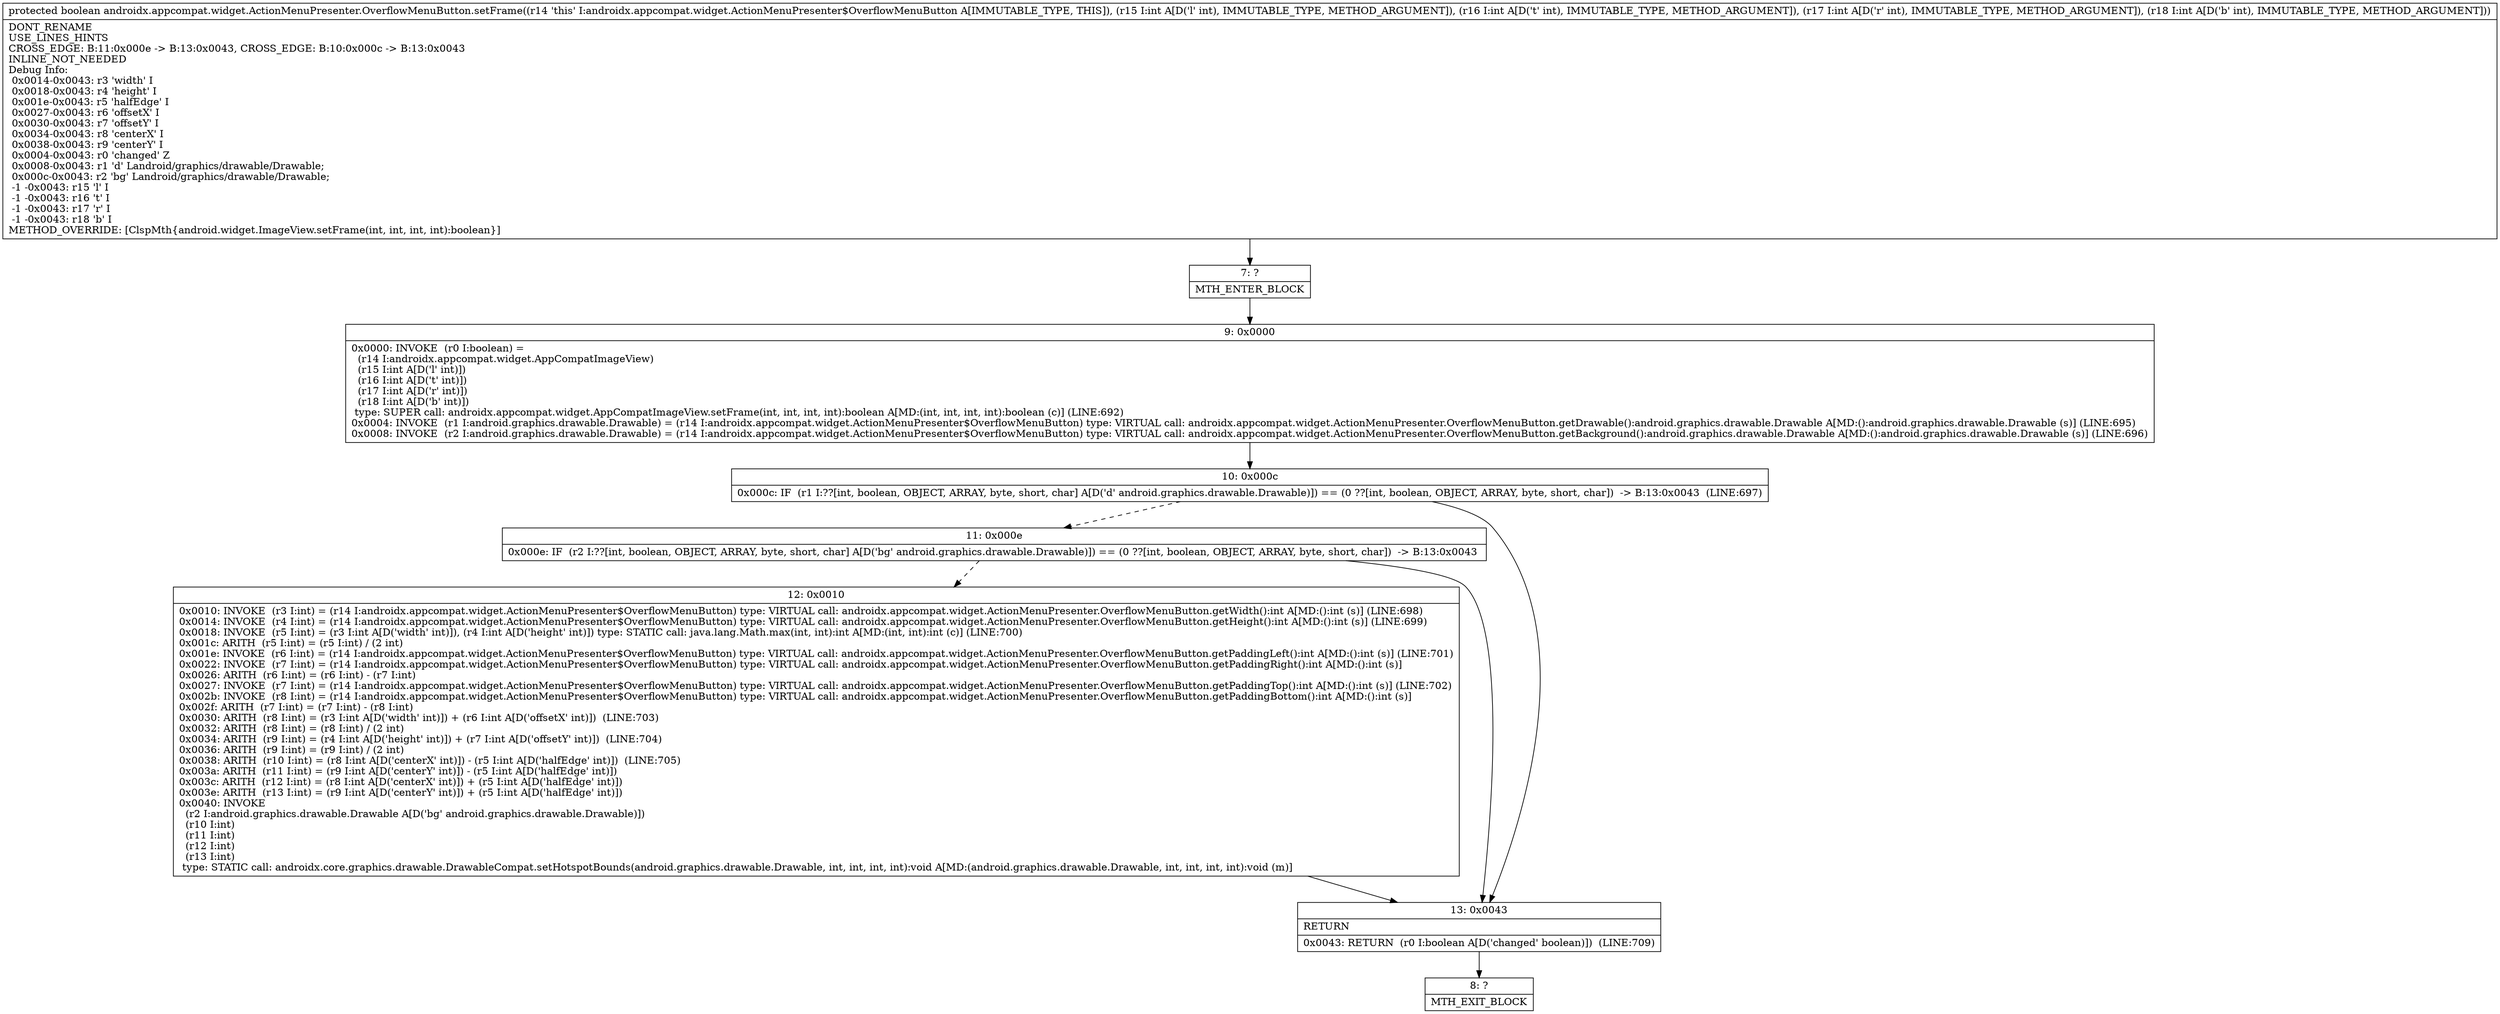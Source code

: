digraph "CFG forandroidx.appcompat.widget.ActionMenuPresenter.OverflowMenuButton.setFrame(IIII)Z" {
Node_7 [shape=record,label="{7\:\ ?|MTH_ENTER_BLOCK\l}"];
Node_9 [shape=record,label="{9\:\ 0x0000|0x0000: INVOKE  (r0 I:boolean) = \l  (r14 I:androidx.appcompat.widget.AppCompatImageView)\l  (r15 I:int A[D('l' int)])\l  (r16 I:int A[D('t' int)])\l  (r17 I:int A[D('r' int)])\l  (r18 I:int A[D('b' int)])\l type: SUPER call: androidx.appcompat.widget.AppCompatImageView.setFrame(int, int, int, int):boolean A[MD:(int, int, int, int):boolean (c)] (LINE:692)\l0x0004: INVOKE  (r1 I:android.graphics.drawable.Drawable) = (r14 I:androidx.appcompat.widget.ActionMenuPresenter$OverflowMenuButton) type: VIRTUAL call: androidx.appcompat.widget.ActionMenuPresenter.OverflowMenuButton.getDrawable():android.graphics.drawable.Drawable A[MD:():android.graphics.drawable.Drawable (s)] (LINE:695)\l0x0008: INVOKE  (r2 I:android.graphics.drawable.Drawable) = (r14 I:androidx.appcompat.widget.ActionMenuPresenter$OverflowMenuButton) type: VIRTUAL call: androidx.appcompat.widget.ActionMenuPresenter.OverflowMenuButton.getBackground():android.graphics.drawable.Drawable A[MD:():android.graphics.drawable.Drawable (s)] (LINE:696)\l}"];
Node_10 [shape=record,label="{10\:\ 0x000c|0x000c: IF  (r1 I:??[int, boolean, OBJECT, ARRAY, byte, short, char] A[D('d' android.graphics.drawable.Drawable)]) == (0 ??[int, boolean, OBJECT, ARRAY, byte, short, char])  \-\> B:13:0x0043  (LINE:697)\l}"];
Node_11 [shape=record,label="{11\:\ 0x000e|0x000e: IF  (r2 I:??[int, boolean, OBJECT, ARRAY, byte, short, char] A[D('bg' android.graphics.drawable.Drawable)]) == (0 ??[int, boolean, OBJECT, ARRAY, byte, short, char])  \-\> B:13:0x0043 \l}"];
Node_12 [shape=record,label="{12\:\ 0x0010|0x0010: INVOKE  (r3 I:int) = (r14 I:androidx.appcompat.widget.ActionMenuPresenter$OverflowMenuButton) type: VIRTUAL call: androidx.appcompat.widget.ActionMenuPresenter.OverflowMenuButton.getWidth():int A[MD:():int (s)] (LINE:698)\l0x0014: INVOKE  (r4 I:int) = (r14 I:androidx.appcompat.widget.ActionMenuPresenter$OverflowMenuButton) type: VIRTUAL call: androidx.appcompat.widget.ActionMenuPresenter.OverflowMenuButton.getHeight():int A[MD:():int (s)] (LINE:699)\l0x0018: INVOKE  (r5 I:int) = (r3 I:int A[D('width' int)]), (r4 I:int A[D('height' int)]) type: STATIC call: java.lang.Math.max(int, int):int A[MD:(int, int):int (c)] (LINE:700)\l0x001c: ARITH  (r5 I:int) = (r5 I:int) \/ (2 int) \l0x001e: INVOKE  (r6 I:int) = (r14 I:androidx.appcompat.widget.ActionMenuPresenter$OverflowMenuButton) type: VIRTUAL call: androidx.appcompat.widget.ActionMenuPresenter.OverflowMenuButton.getPaddingLeft():int A[MD:():int (s)] (LINE:701)\l0x0022: INVOKE  (r7 I:int) = (r14 I:androidx.appcompat.widget.ActionMenuPresenter$OverflowMenuButton) type: VIRTUAL call: androidx.appcompat.widget.ActionMenuPresenter.OverflowMenuButton.getPaddingRight():int A[MD:():int (s)]\l0x0026: ARITH  (r6 I:int) = (r6 I:int) \- (r7 I:int) \l0x0027: INVOKE  (r7 I:int) = (r14 I:androidx.appcompat.widget.ActionMenuPresenter$OverflowMenuButton) type: VIRTUAL call: androidx.appcompat.widget.ActionMenuPresenter.OverflowMenuButton.getPaddingTop():int A[MD:():int (s)] (LINE:702)\l0x002b: INVOKE  (r8 I:int) = (r14 I:androidx.appcompat.widget.ActionMenuPresenter$OverflowMenuButton) type: VIRTUAL call: androidx.appcompat.widget.ActionMenuPresenter.OverflowMenuButton.getPaddingBottom():int A[MD:():int (s)]\l0x002f: ARITH  (r7 I:int) = (r7 I:int) \- (r8 I:int) \l0x0030: ARITH  (r8 I:int) = (r3 I:int A[D('width' int)]) + (r6 I:int A[D('offsetX' int)])  (LINE:703)\l0x0032: ARITH  (r8 I:int) = (r8 I:int) \/ (2 int) \l0x0034: ARITH  (r9 I:int) = (r4 I:int A[D('height' int)]) + (r7 I:int A[D('offsetY' int)])  (LINE:704)\l0x0036: ARITH  (r9 I:int) = (r9 I:int) \/ (2 int) \l0x0038: ARITH  (r10 I:int) = (r8 I:int A[D('centerX' int)]) \- (r5 I:int A[D('halfEdge' int)])  (LINE:705)\l0x003a: ARITH  (r11 I:int) = (r9 I:int A[D('centerY' int)]) \- (r5 I:int A[D('halfEdge' int)]) \l0x003c: ARITH  (r12 I:int) = (r8 I:int A[D('centerX' int)]) + (r5 I:int A[D('halfEdge' int)]) \l0x003e: ARITH  (r13 I:int) = (r9 I:int A[D('centerY' int)]) + (r5 I:int A[D('halfEdge' int)]) \l0x0040: INVOKE  \l  (r2 I:android.graphics.drawable.Drawable A[D('bg' android.graphics.drawable.Drawable)])\l  (r10 I:int)\l  (r11 I:int)\l  (r12 I:int)\l  (r13 I:int)\l type: STATIC call: androidx.core.graphics.drawable.DrawableCompat.setHotspotBounds(android.graphics.drawable.Drawable, int, int, int, int):void A[MD:(android.graphics.drawable.Drawable, int, int, int, int):void (m)]\l}"];
Node_13 [shape=record,label="{13\:\ 0x0043|RETURN\l|0x0043: RETURN  (r0 I:boolean A[D('changed' boolean)])  (LINE:709)\l}"];
Node_8 [shape=record,label="{8\:\ ?|MTH_EXIT_BLOCK\l}"];
MethodNode[shape=record,label="{protected boolean androidx.appcompat.widget.ActionMenuPresenter.OverflowMenuButton.setFrame((r14 'this' I:androidx.appcompat.widget.ActionMenuPresenter$OverflowMenuButton A[IMMUTABLE_TYPE, THIS]), (r15 I:int A[D('l' int), IMMUTABLE_TYPE, METHOD_ARGUMENT]), (r16 I:int A[D('t' int), IMMUTABLE_TYPE, METHOD_ARGUMENT]), (r17 I:int A[D('r' int), IMMUTABLE_TYPE, METHOD_ARGUMENT]), (r18 I:int A[D('b' int), IMMUTABLE_TYPE, METHOD_ARGUMENT]))  | DONT_RENAME\lUSE_LINES_HINTS\lCROSS_EDGE: B:11:0x000e \-\> B:13:0x0043, CROSS_EDGE: B:10:0x000c \-\> B:13:0x0043\lINLINE_NOT_NEEDED\lDebug Info:\l  0x0014\-0x0043: r3 'width' I\l  0x0018\-0x0043: r4 'height' I\l  0x001e\-0x0043: r5 'halfEdge' I\l  0x0027\-0x0043: r6 'offsetX' I\l  0x0030\-0x0043: r7 'offsetY' I\l  0x0034\-0x0043: r8 'centerX' I\l  0x0038\-0x0043: r9 'centerY' I\l  0x0004\-0x0043: r0 'changed' Z\l  0x0008\-0x0043: r1 'd' Landroid\/graphics\/drawable\/Drawable;\l  0x000c\-0x0043: r2 'bg' Landroid\/graphics\/drawable\/Drawable;\l  \-1 \-0x0043: r15 'l' I\l  \-1 \-0x0043: r16 't' I\l  \-1 \-0x0043: r17 'r' I\l  \-1 \-0x0043: r18 'b' I\lMETHOD_OVERRIDE: [ClspMth\{android.widget.ImageView.setFrame(int, int, int, int):boolean\}]\l}"];
MethodNode -> Node_7;Node_7 -> Node_9;
Node_9 -> Node_10;
Node_10 -> Node_11[style=dashed];
Node_10 -> Node_13;
Node_11 -> Node_12[style=dashed];
Node_11 -> Node_13;
Node_12 -> Node_13;
Node_13 -> Node_8;
}

